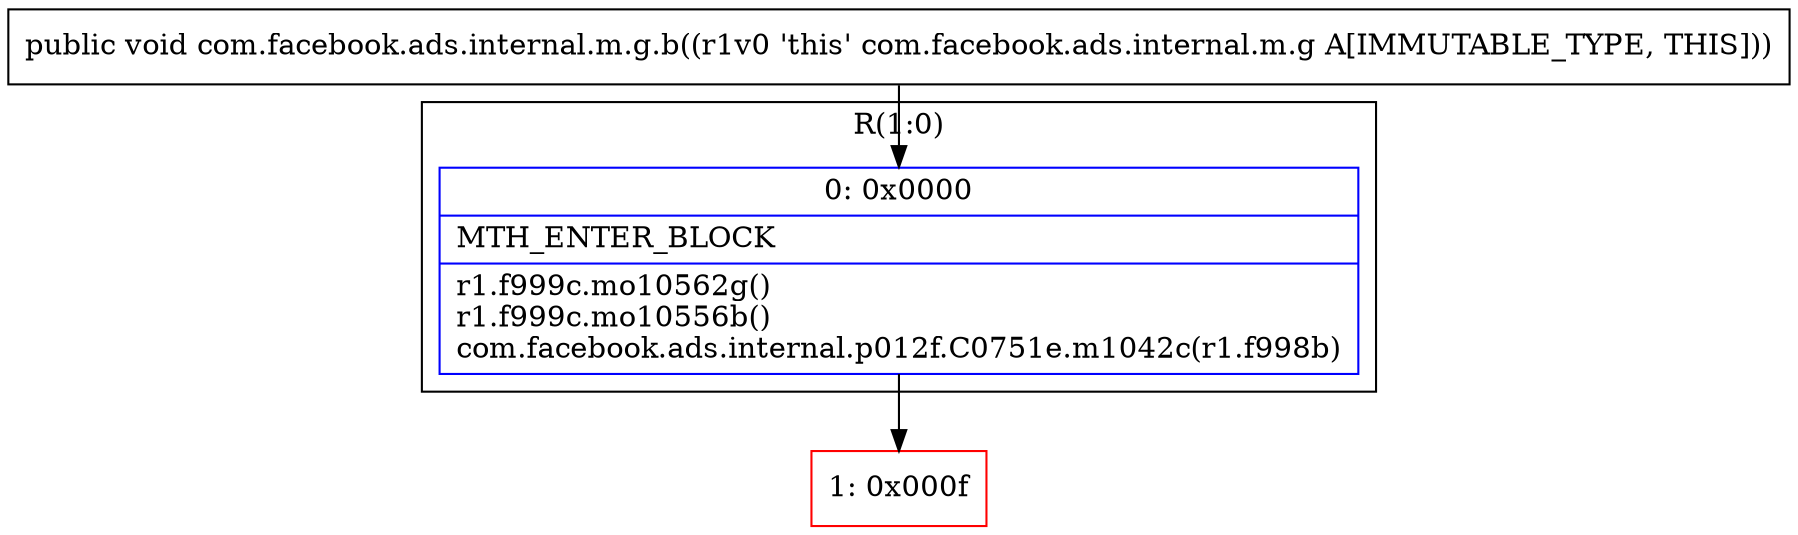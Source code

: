 digraph "CFG forcom.facebook.ads.internal.m.g.b()V" {
subgraph cluster_Region_55512882 {
label = "R(1:0)";
node [shape=record,color=blue];
Node_0 [shape=record,label="{0\:\ 0x0000|MTH_ENTER_BLOCK\l|r1.f999c.mo10562g()\lr1.f999c.mo10556b()\lcom.facebook.ads.internal.p012f.C0751e.m1042c(r1.f998b)\l}"];
}
Node_1 [shape=record,color=red,label="{1\:\ 0x000f}"];
MethodNode[shape=record,label="{public void com.facebook.ads.internal.m.g.b((r1v0 'this' com.facebook.ads.internal.m.g A[IMMUTABLE_TYPE, THIS])) }"];
MethodNode -> Node_0;
Node_0 -> Node_1;
}

